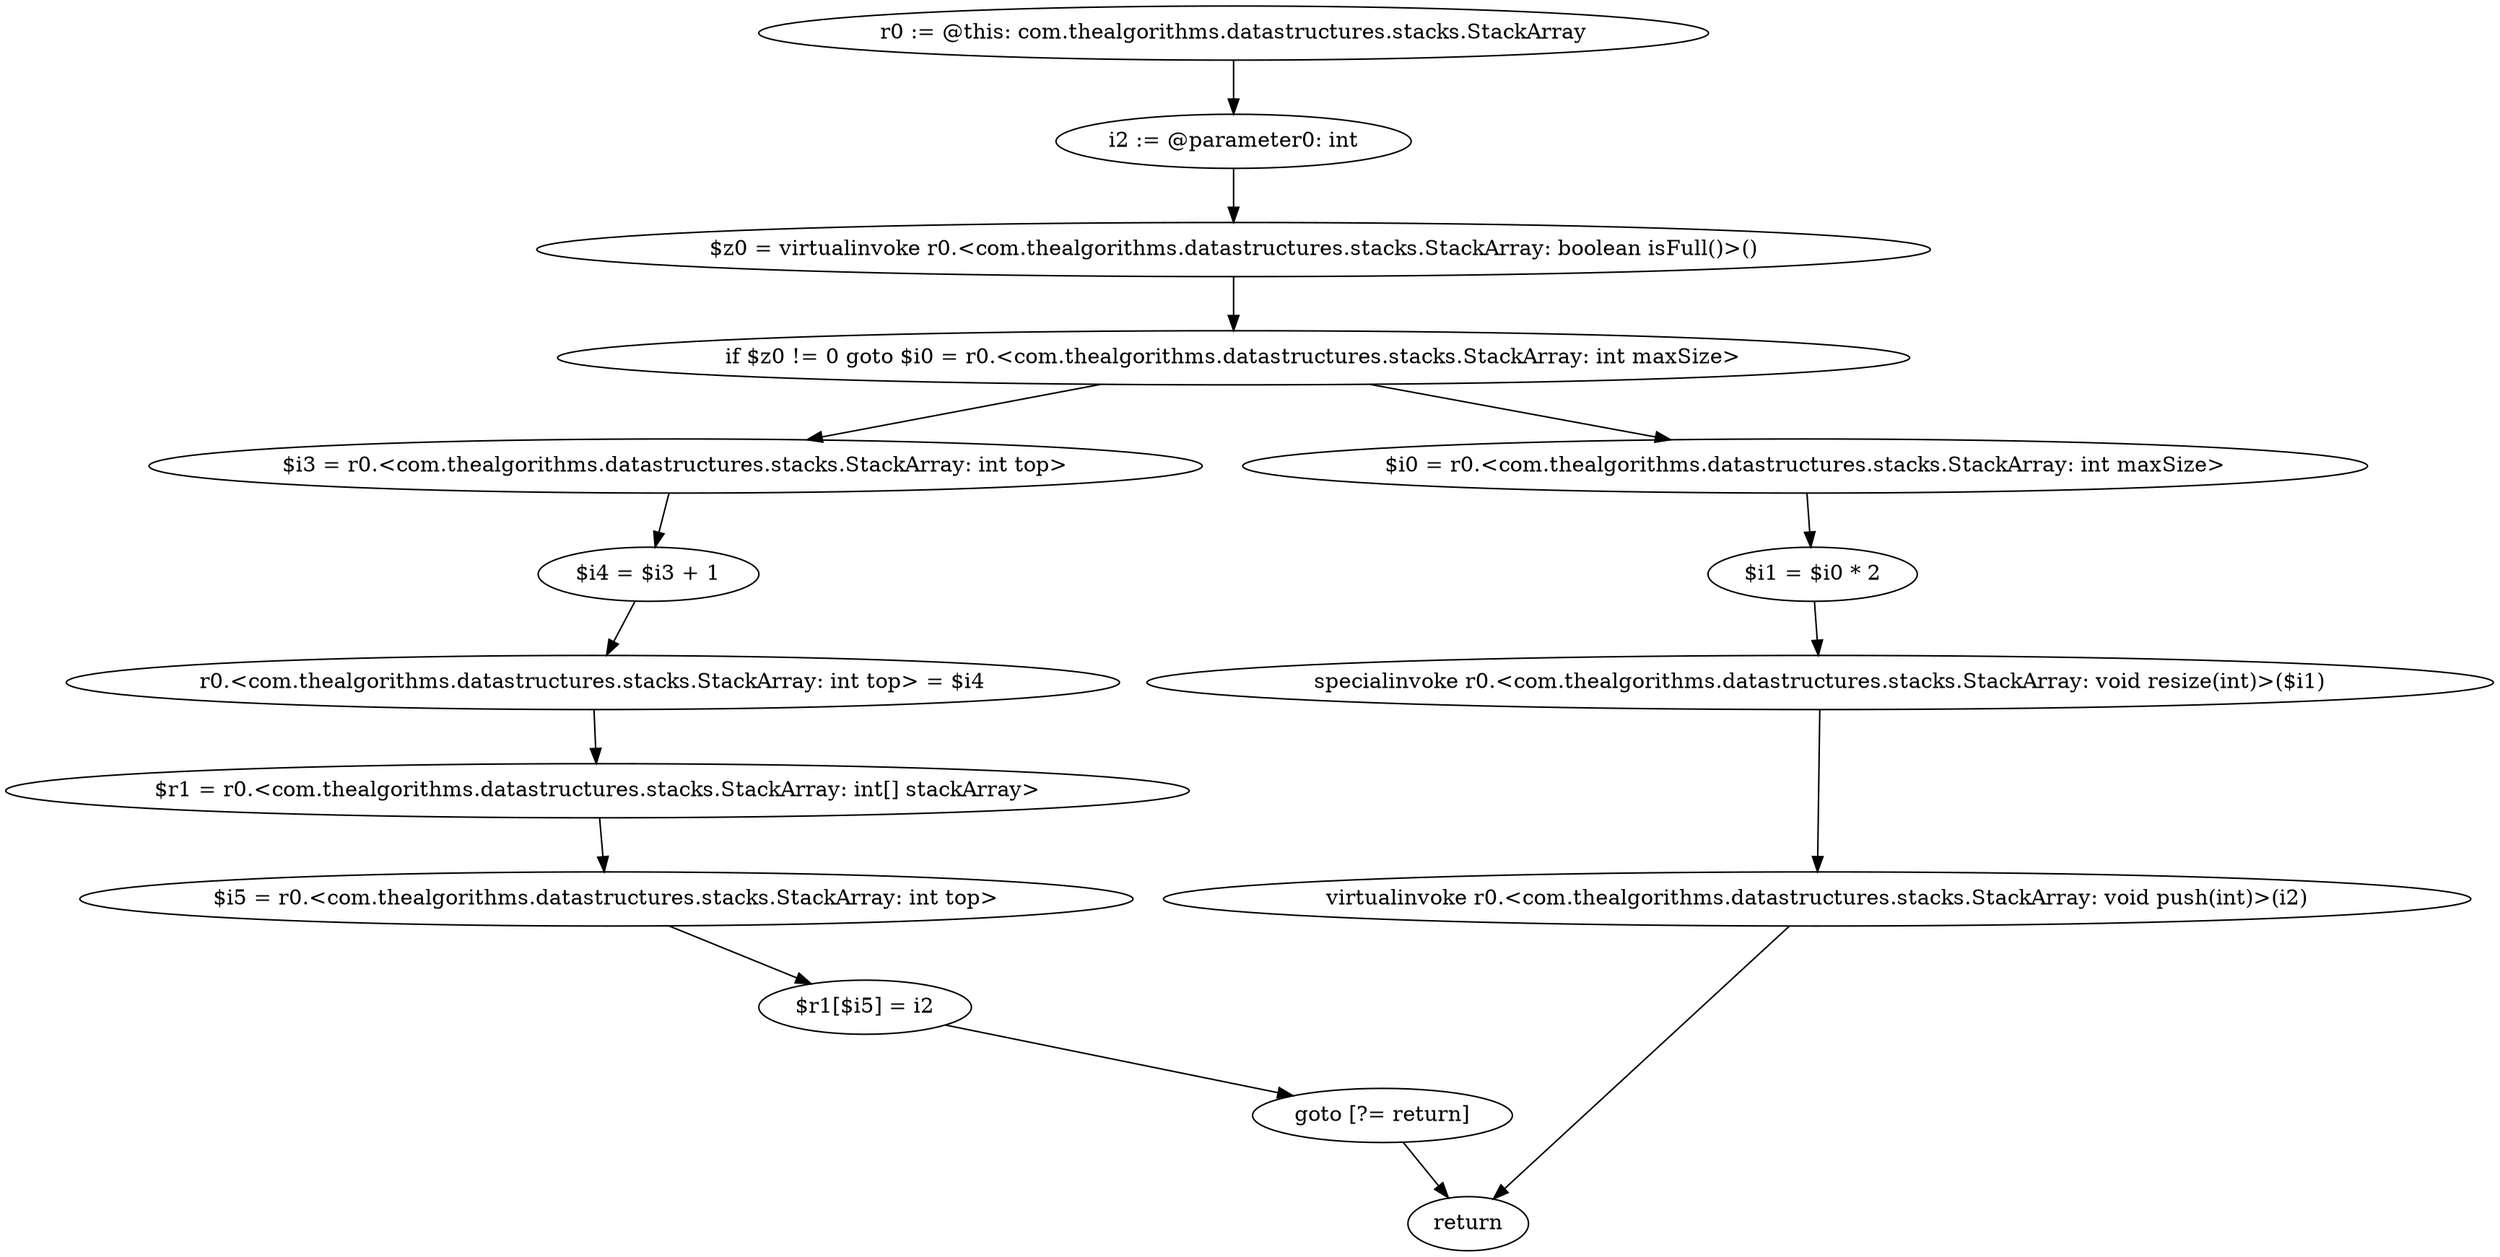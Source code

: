 digraph "unitGraph" {
    "r0 := @this: com.thealgorithms.datastructures.stacks.StackArray"
    "i2 := @parameter0: int"
    "$z0 = virtualinvoke r0.<com.thealgorithms.datastructures.stacks.StackArray: boolean isFull()>()"
    "if $z0 != 0 goto $i0 = r0.<com.thealgorithms.datastructures.stacks.StackArray: int maxSize>"
    "$i3 = r0.<com.thealgorithms.datastructures.stacks.StackArray: int top>"
    "$i4 = $i3 + 1"
    "r0.<com.thealgorithms.datastructures.stacks.StackArray: int top> = $i4"
    "$r1 = r0.<com.thealgorithms.datastructures.stacks.StackArray: int[] stackArray>"
    "$i5 = r0.<com.thealgorithms.datastructures.stacks.StackArray: int top>"
    "$r1[$i5] = i2"
    "goto [?= return]"
    "$i0 = r0.<com.thealgorithms.datastructures.stacks.StackArray: int maxSize>"
    "$i1 = $i0 * 2"
    "specialinvoke r0.<com.thealgorithms.datastructures.stacks.StackArray: void resize(int)>($i1)"
    "virtualinvoke r0.<com.thealgorithms.datastructures.stacks.StackArray: void push(int)>(i2)"
    "return"
    "r0 := @this: com.thealgorithms.datastructures.stacks.StackArray"->"i2 := @parameter0: int";
    "i2 := @parameter0: int"->"$z0 = virtualinvoke r0.<com.thealgorithms.datastructures.stacks.StackArray: boolean isFull()>()";
    "$z0 = virtualinvoke r0.<com.thealgorithms.datastructures.stacks.StackArray: boolean isFull()>()"->"if $z0 != 0 goto $i0 = r0.<com.thealgorithms.datastructures.stacks.StackArray: int maxSize>";
    "if $z0 != 0 goto $i0 = r0.<com.thealgorithms.datastructures.stacks.StackArray: int maxSize>"->"$i3 = r0.<com.thealgorithms.datastructures.stacks.StackArray: int top>";
    "if $z0 != 0 goto $i0 = r0.<com.thealgorithms.datastructures.stacks.StackArray: int maxSize>"->"$i0 = r0.<com.thealgorithms.datastructures.stacks.StackArray: int maxSize>";
    "$i3 = r0.<com.thealgorithms.datastructures.stacks.StackArray: int top>"->"$i4 = $i3 + 1";
    "$i4 = $i3 + 1"->"r0.<com.thealgorithms.datastructures.stacks.StackArray: int top> = $i4";
    "r0.<com.thealgorithms.datastructures.stacks.StackArray: int top> = $i4"->"$r1 = r0.<com.thealgorithms.datastructures.stacks.StackArray: int[] stackArray>";
    "$r1 = r0.<com.thealgorithms.datastructures.stacks.StackArray: int[] stackArray>"->"$i5 = r0.<com.thealgorithms.datastructures.stacks.StackArray: int top>";
    "$i5 = r0.<com.thealgorithms.datastructures.stacks.StackArray: int top>"->"$r1[$i5] = i2";
    "$r1[$i5] = i2"->"goto [?= return]";
    "goto [?= return]"->"return";
    "$i0 = r0.<com.thealgorithms.datastructures.stacks.StackArray: int maxSize>"->"$i1 = $i0 * 2";
    "$i1 = $i0 * 2"->"specialinvoke r0.<com.thealgorithms.datastructures.stacks.StackArray: void resize(int)>($i1)";
    "specialinvoke r0.<com.thealgorithms.datastructures.stacks.StackArray: void resize(int)>($i1)"->"virtualinvoke r0.<com.thealgorithms.datastructures.stacks.StackArray: void push(int)>(i2)";
    "virtualinvoke r0.<com.thealgorithms.datastructures.stacks.StackArray: void push(int)>(i2)"->"return";
}
